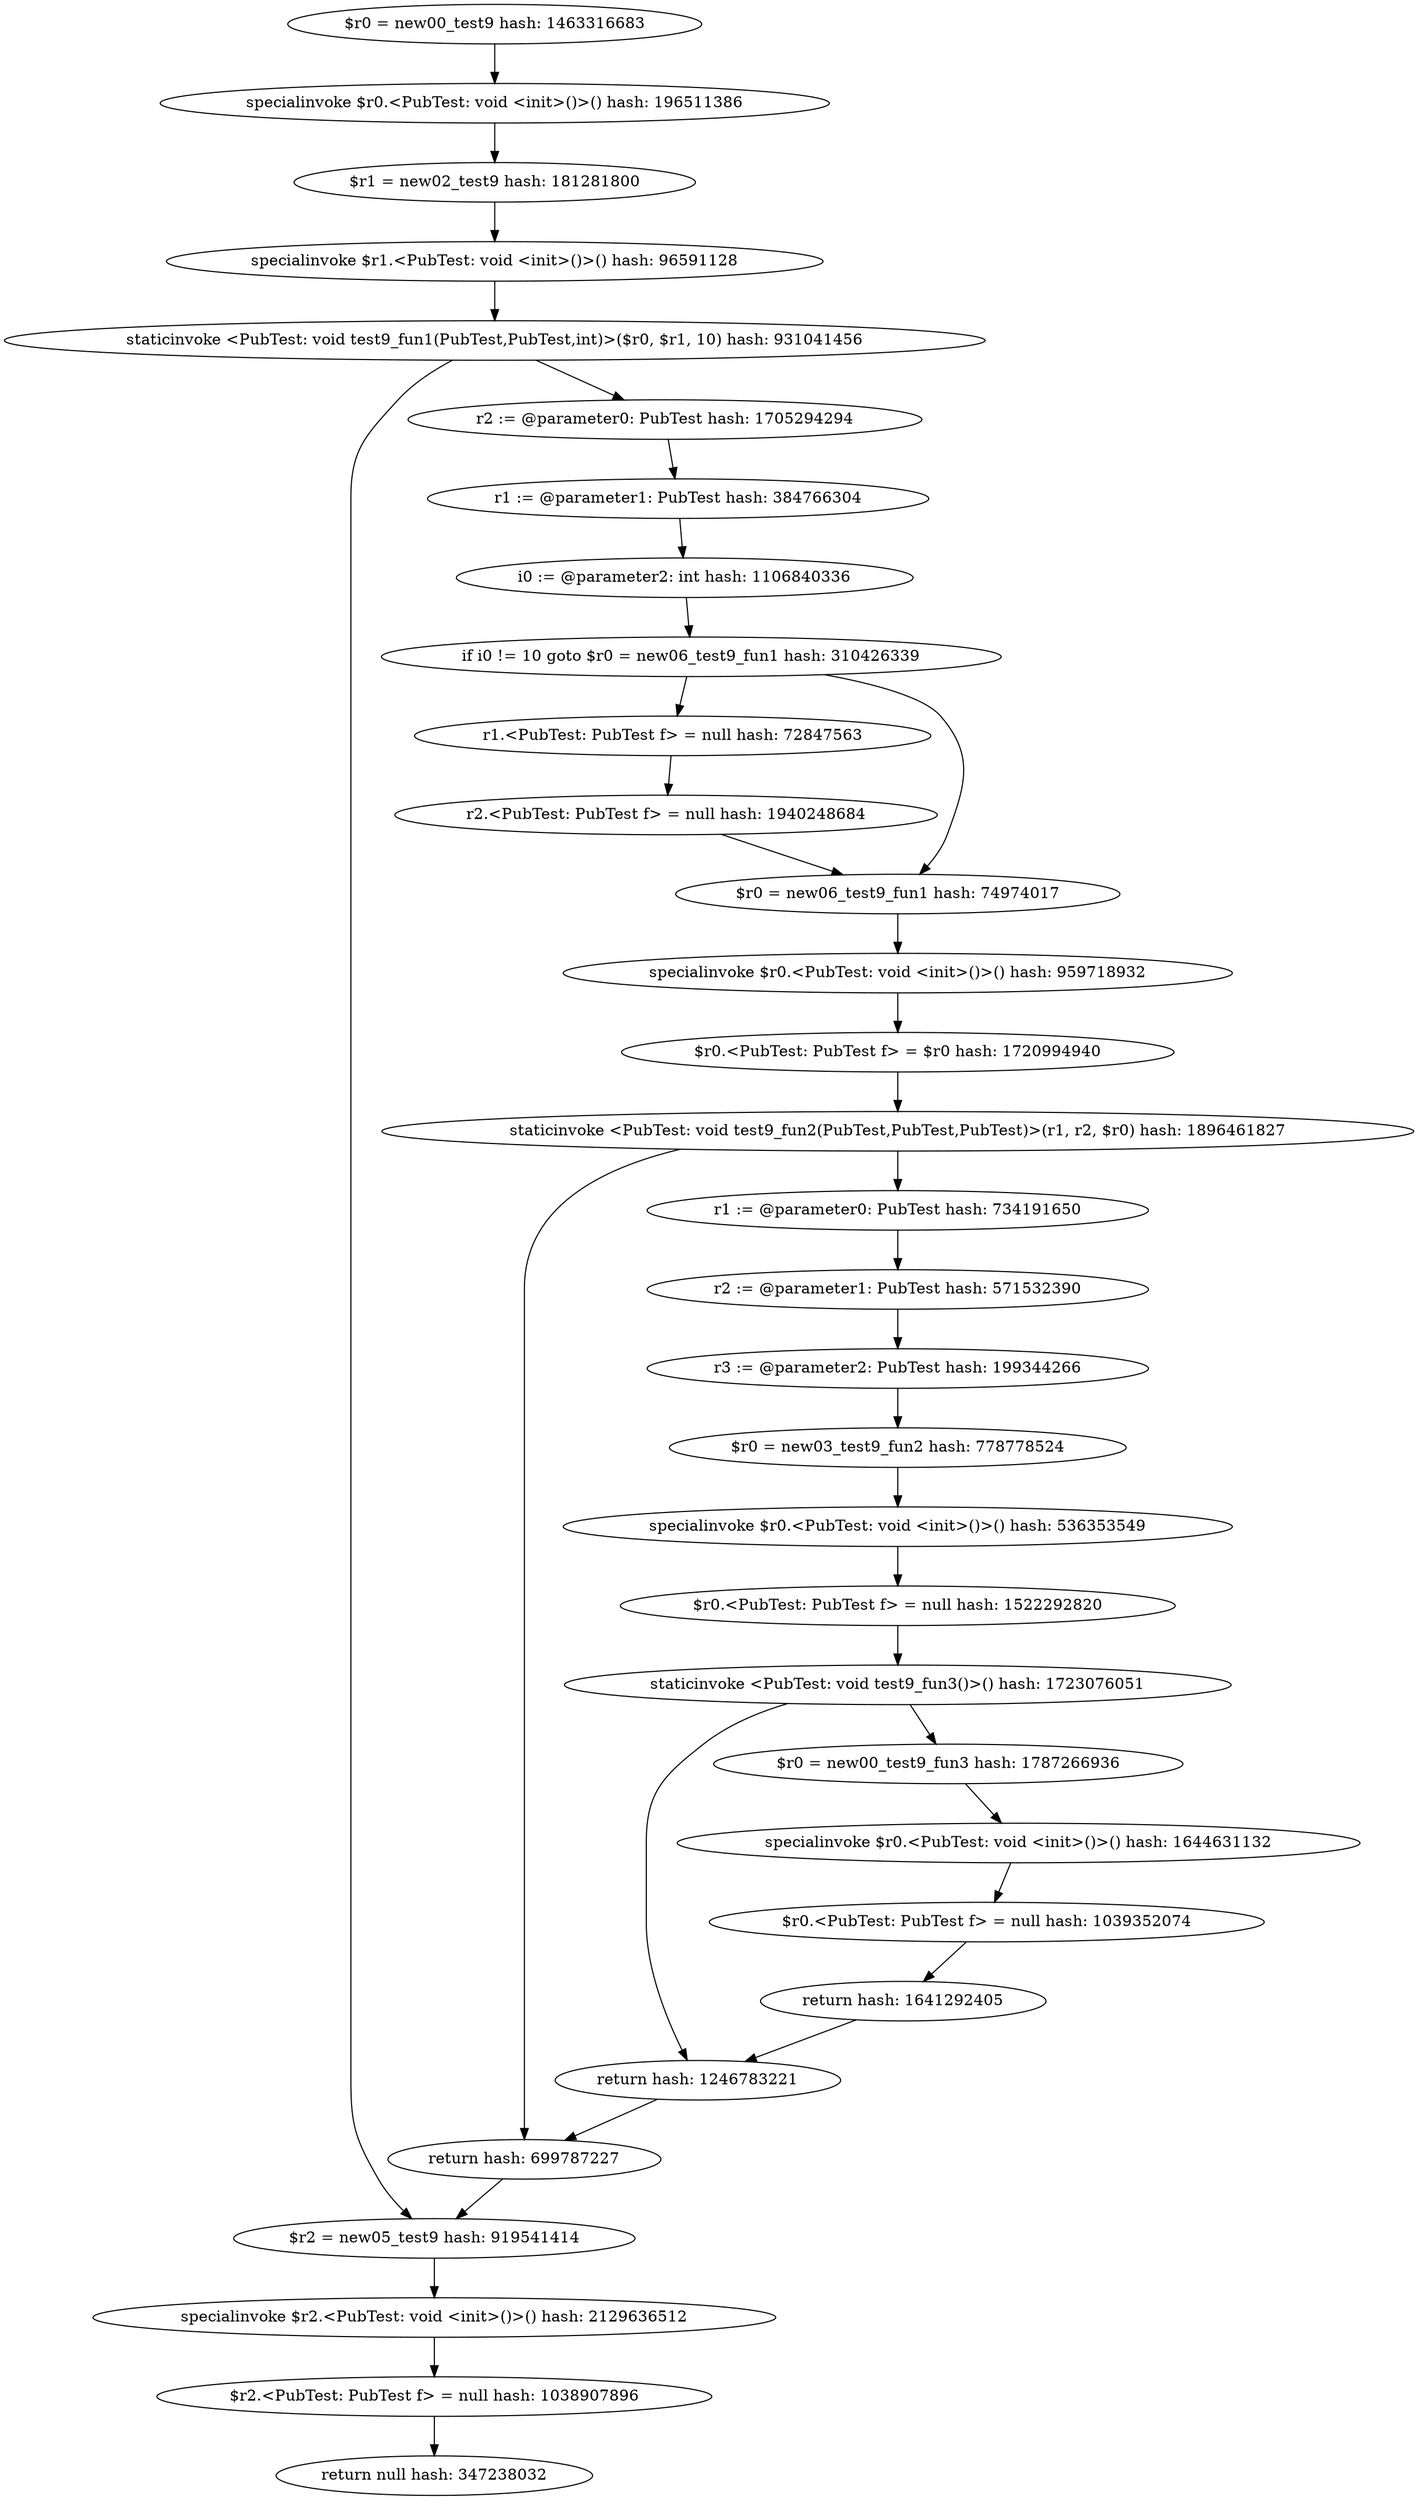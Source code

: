 digraph "./target1-pub/PubTest.test9.intra.debug" {
    "$r0 = new00_test9 hash: 1463316683";
    "specialinvoke $r0.<PubTest: void <init>()>() hash: 196511386";
    "$r1 = new02_test9 hash: 181281800";
    "specialinvoke $r1.<PubTest: void <init>()>() hash: 96591128";
    "staticinvoke <PubTest: void test9_fun1(PubTest,PubTest,int)>($r0, $r1, 10) hash: 931041456";
    "$r2 = new05_test9 hash: 919541414";
    "specialinvoke $r2.<PubTest: void <init>()>() hash: 2129636512";
    "$r2.<PubTest: PubTest f> = null hash: 1038907896";
    "return null hash: 347238032";
    "r2 := @parameter0: PubTest hash: 1705294294";
    "r1 := @parameter1: PubTest hash: 384766304";
    "i0 := @parameter2: int hash: 1106840336";
    "if i0 != 10 goto $r0 = new06_test9_fun1 hash: 310426339";
    "r1.<PubTest: PubTest f> = null hash: 72847563";
    "r2.<PubTest: PubTest f> = null hash: 1940248684";
    "$r0 = new06_test9_fun1 hash: 74974017";
    "specialinvoke $r0.<PubTest: void <init>()>() hash: 959718932";
    "$r0.<PubTest: PubTest f> = $r0 hash: 1720994940";
    "staticinvoke <PubTest: void test9_fun2(PubTest,PubTest,PubTest)>(r1, r2, $r0) hash: 1896461827";
    "return hash: 699787227";
    "r1 := @parameter0: PubTest hash: 734191650";
    "r2 := @parameter1: PubTest hash: 571532390";
    "r3 := @parameter2: PubTest hash: 199344266";
    "$r0 = new03_test9_fun2 hash: 778778524";
    "specialinvoke $r0.<PubTest: void <init>()>() hash: 536353549";
    "$r0.<PubTest: PubTest f> = null hash: 1522292820";
    "staticinvoke <PubTest: void test9_fun3()>() hash: 1723076051";
    "return hash: 1246783221";
    "$r0 = new00_test9_fun3 hash: 1787266936";
    "specialinvoke $r0.<PubTest: void <init>()>() hash: 1644631132";
    "$r0.<PubTest: PubTest f> = null hash: 1039352074";
    "return hash: 1641292405";
    "$r0 = new00_test9 hash: 1463316683"->"specialinvoke $r0.<PubTest: void <init>()>() hash: 196511386";
    "specialinvoke $r0.<PubTest: void <init>()>() hash: 196511386"->"$r1 = new02_test9 hash: 181281800";
    "$r1 = new02_test9 hash: 181281800"->"specialinvoke $r1.<PubTest: void <init>()>() hash: 96591128";
    "specialinvoke $r1.<PubTest: void <init>()>() hash: 96591128"->"staticinvoke <PubTest: void test9_fun1(PubTest,PubTest,int)>($r0, $r1, 10) hash: 931041456";
    "staticinvoke <PubTest: void test9_fun1(PubTest,PubTest,int)>($r0, $r1, 10) hash: 931041456"->"$r2 = new05_test9 hash: 919541414";
    "staticinvoke <PubTest: void test9_fun1(PubTest,PubTest,int)>($r0, $r1, 10) hash: 931041456"->"r2 := @parameter0: PubTest hash: 1705294294";
    "$r2 = new05_test9 hash: 919541414"->"specialinvoke $r2.<PubTest: void <init>()>() hash: 2129636512";
    "specialinvoke $r2.<PubTest: void <init>()>() hash: 2129636512"->"$r2.<PubTest: PubTest f> = null hash: 1038907896";
    "$r2.<PubTest: PubTest f> = null hash: 1038907896"->"return null hash: 347238032";
    "r2 := @parameter0: PubTest hash: 1705294294"->"r1 := @parameter1: PubTest hash: 384766304";
    "r1 := @parameter1: PubTest hash: 384766304"->"i0 := @parameter2: int hash: 1106840336";
    "i0 := @parameter2: int hash: 1106840336"->"if i0 != 10 goto $r0 = new06_test9_fun1 hash: 310426339";
    "if i0 != 10 goto $r0 = new06_test9_fun1 hash: 310426339"->"r1.<PubTest: PubTest f> = null hash: 72847563";
    "if i0 != 10 goto $r0 = new06_test9_fun1 hash: 310426339"->"$r0 = new06_test9_fun1 hash: 74974017";
    "r1.<PubTest: PubTest f> = null hash: 72847563"->"r2.<PubTest: PubTest f> = null hash: 1940248684";
    "r2.<PubTest: PubTest f> = null hash: 1940248684"->"$r0 = new06_test9_fun1 hash: 74974017";
    "$r0 = new06_test9_fun1 hash: 74974017"->"specialinvoke $r0.<PubTest: void <init>()>() hash: 959718932";
    "specialinvoke $r0.<PubTest: void <init>()>() hash: 959718932"->"$r0.<PubTest: PubTest f> = $r0 hash: 1720994940";
    "$r0.<PubTest: PubTest f> = $r0 hash: 1720994940"->"staticinvoke <PubTest: void test9_fun2(PubTest,PubTest,PubTest)>(r1, r2, $r0) hash: 1896461827";
    "staticinvoke <PubTest: void test9_fun2(PubTest,PubTest,PubTest)>(r1, r2, $r0) hash: 1896461827"->"return hash: 699787227";
    "staticinvoke <PubTest: void test9_fun2(PubTest,PubTest,PubTest)>(r1, r2, $r0) hash: 1896461827"->"r1 := @parameter0: PubTest hash: 734191650";
    "return hash: 699787227"->"$r2 = new05_test9 hash: 919541414";
    "r1 := @parameter0: PubTest hash: 734191650"->"r2 := @parameter1: PubTest hash: 571532390";
    "r2 := @parameter1: PubTest hash: 571532390"->"r3 := @parameter2: PubTest hash: 199344266";
    "r3 := @parameter2: PubTest hash: 199344266"->"$r0 = new03_test9_fun2 hash: 778778524";
    "$r0 = new03_test9_fun2 hash: 778778524"->"specialinvoke $r0.<PubTest: void <init>()>() hash: 536353549";
    "specialinvoke $r0.<PubTest: void <init>()>() hash: 536353549"->"$r0.<PubTest: PubTest f> = null hash: 1522292820";
    "$r0.<PubTest: PubTest f> = null hash: 1522292820"->"staticinvoke <PubTest: void test9_fun3()>() hash: 1723076051";
    "staticinvoke <PubTest: void test9_fun3()>() hash: 1723076051"->"return hash: 1246783221";
    "staticinvoke <PubTest: void test9_fun3()>() hash: 1723076051"->"$r0 = new00_test9_fun3 hash: 1787266936";
    "return hash: 1246783221"->"return hash: 699787227";
    "$r0 = new00_test9_fun3 hash: 1787266936"->"specialinvoke $r0.<PubTest: void <init>()>() hash: 1644631132";
    "specialinvoke $r0.<PubTest: void <init>()>() hash: 1644631132"->"$r0.<PubTest: PubTest f> = null hash: 1039352074";
    "$r0.<PubTest: PubTest f> = null hash: 1039352074"->"return hash: 1641292405";
    "return hash: 1641292405"->"return hash: 1246783221";
}
